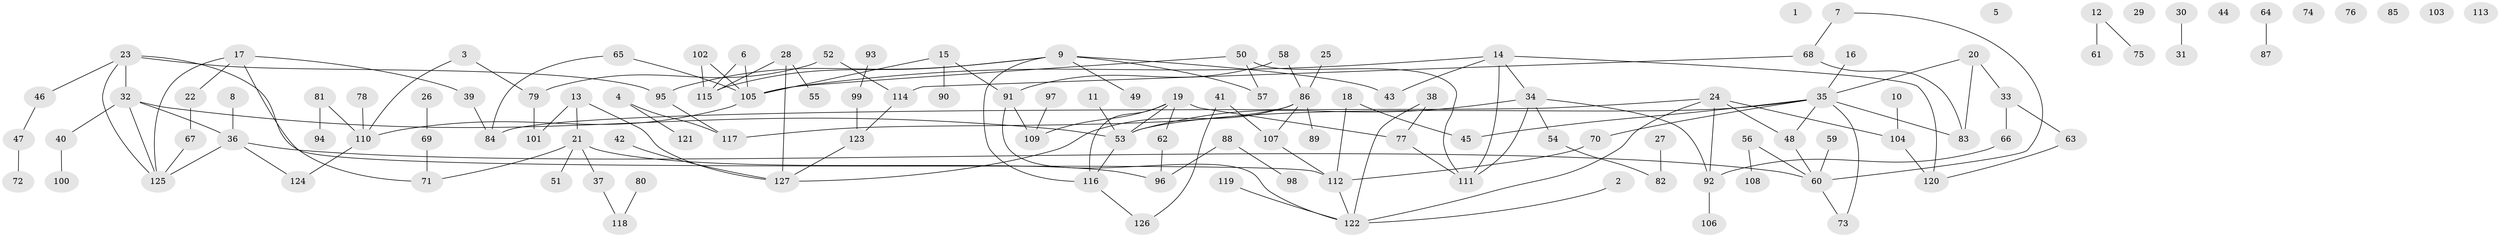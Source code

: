// Generated by graph-tools (version 1.1) at 2025/13/03/09/25 04:13:01]
// undirected, 127 vertices, 152 edges
graph export_dot {
graph [start="1"]
  node [color=gray90,style=filled];
  1;
  2;
  3;
  4;
  5;
  6;
  7;
  8;
  9;
  10;
  11;
  12;
  13;
  14;
  15;
  16;
  17;
  18;
  19;
  20;
  21;
  22;
  23;
  24;
  25;
  26;
  27;
  28;
  29;
  30;
  31;
  32;
  33;
  34;
  35;
  36;
  37;
  38;
  39;
  40;
  41;
  42;
  43;
  44;
  45;
  46;
  47;
  48;
  49;
  50;
  51;
  52;
  53;
  54;
  55;
  56;
  57;
  58;
  59;
  60;
  61;
  62;
  63;
  64;
  65;
  66;
  67;
  68;
  69;
  70;
  71;
  72;
  73;
  74;
  75;
  76;
  77;
  78;
  79;
  80;
  81;
  82;
  83;
  84;
  85;
  86;
  87;
  88;
  89;
  90;
  91;
  92;
  93;
  94;
  95;
  96;
  97;
  98;
  99;
  100;
  101;
  102;
  103;
  104;
  105;
  106;
  107;
  108;
  109;
  110;
  111;
  112;
  113;
  114;
  115;
  116;
  117;
  118;
  119;
  120;
  121;
  122;
  123;
  124;
  125;
  126;
  127;
  2 -- 122;
  3 -- 79;
  3 -- 110;
  4 -- 117;
  4 -- 121;
  6 -- 105;
  6 -- 115;
  7 -- 60;
  7 -- 68;
  8 -- 36;
  9 -- 43;
  9 -- 49;
  9 -- 57;
  9 -- 95;
  9 -- 115;
  9 -- 116;
  10 -- 104;
  11 -- 53;
  12 -- 61;
  12 -- 75;
  13 -- 21;
  13 -- 101;
  13 -- 127;
  14 -- 34;
  14 -- 43;
  14 -- 105;
  14 -- 111;
  14 -- 120;
  15 -- 90;
  15 -- 91;
  15 -- 105;
  16 -- 35;
  17 -- 22;
  17 -- 39;
  17 -- 71;
  17 -- 125;
  18 -- 45;
  18 -- 112;
  19 -- 53;
  19 -- 62;
  19 -- 77;
  19 -- 109;
  19 -- 116;
  20 -- 33;
  20 -- 35;
  20 -- 83;
  21 -- 37;
  21 -- 51;
  21 -- 71;
  21 -- 96;
  22 -- 67;
  23 -- 32;
  23 -- 46;
  23 -- 95;
  23 -- 112;
  23 -- 125;
  24 -- 48;
  24 -- 84;
  24 -- 92;
  24 -- 104;
  24 -- 122;
  25 -- 86;
  26 -- 69;
  27 -- 82;
  28 -- 55;
  28 -- 115;
  28 -- 127;
  30 -- 31;
  32 -- 36;
  32 -- 40;
  32 -- 53;
  32 -- 125;
  33 -- 63;
  33 -- 66;
  34 -- 53;
  34 -- 54;
  34 -- 92;
  34 -- 111;
  35 -- 45;
  35 -- 48;
  35 -- 53;
  35 -- 70;
  35 -- 73;
  35 -- 83;
  36 -- 60;
  36 -- 124;
  36 -- 125;
  37 -- 118;
  38 -- 77;
  38 -- 122;
  39 -- 84;
  40 -- 100;
  41 -- 107;
  41 -- 126;
  42 -- 127;
  46 -- 47;
  47 -- 72;
  48 -- 60;
  50 -- 57;
  50 -- 105;
  50 -- 111;
  52 -- 79;
  52 -- 114;
  53 -- 116;
  54 -- 82;
  56 -- 60;
  56 -- 108;
  58 -- 86;
  58 -- 91;
  59 -- 60;
  60 -- 73;
  62 -- 96;
  63 -- 120;
  64 -- 87;
  65 -- 84;
  65 -- 105;
  66 -- 92;
  67 -- 125;
  68 -- 83;
  68 -- 114;
  69 -- 71;
  70 -- 112;
  77 -- 111;
  78 -- 110;
  79 -- 101;
  80 -- 118;
  81 -- 94;
  81 -- 110;
  86 -- 89;
  86 -- 107;
  86 -- 117;
  86 -- 127;
  88 -- 96;
  88 -- 98;
  91 -- 109;
  91 -- 122;
  92 -- 106;
  93 -- 99;
  95 -- 117;
  97 -- 109;
  99 -- 123;
  102 -- 105;
  102 -- 115;
  104 -- 120;
  105 -- 110;
  107 -- 112;
  110 -- 124;
  112 -- 122;
  114 -- 123;
  116 -- 126;
  119 -- 122;
  123 -- 127;
}
